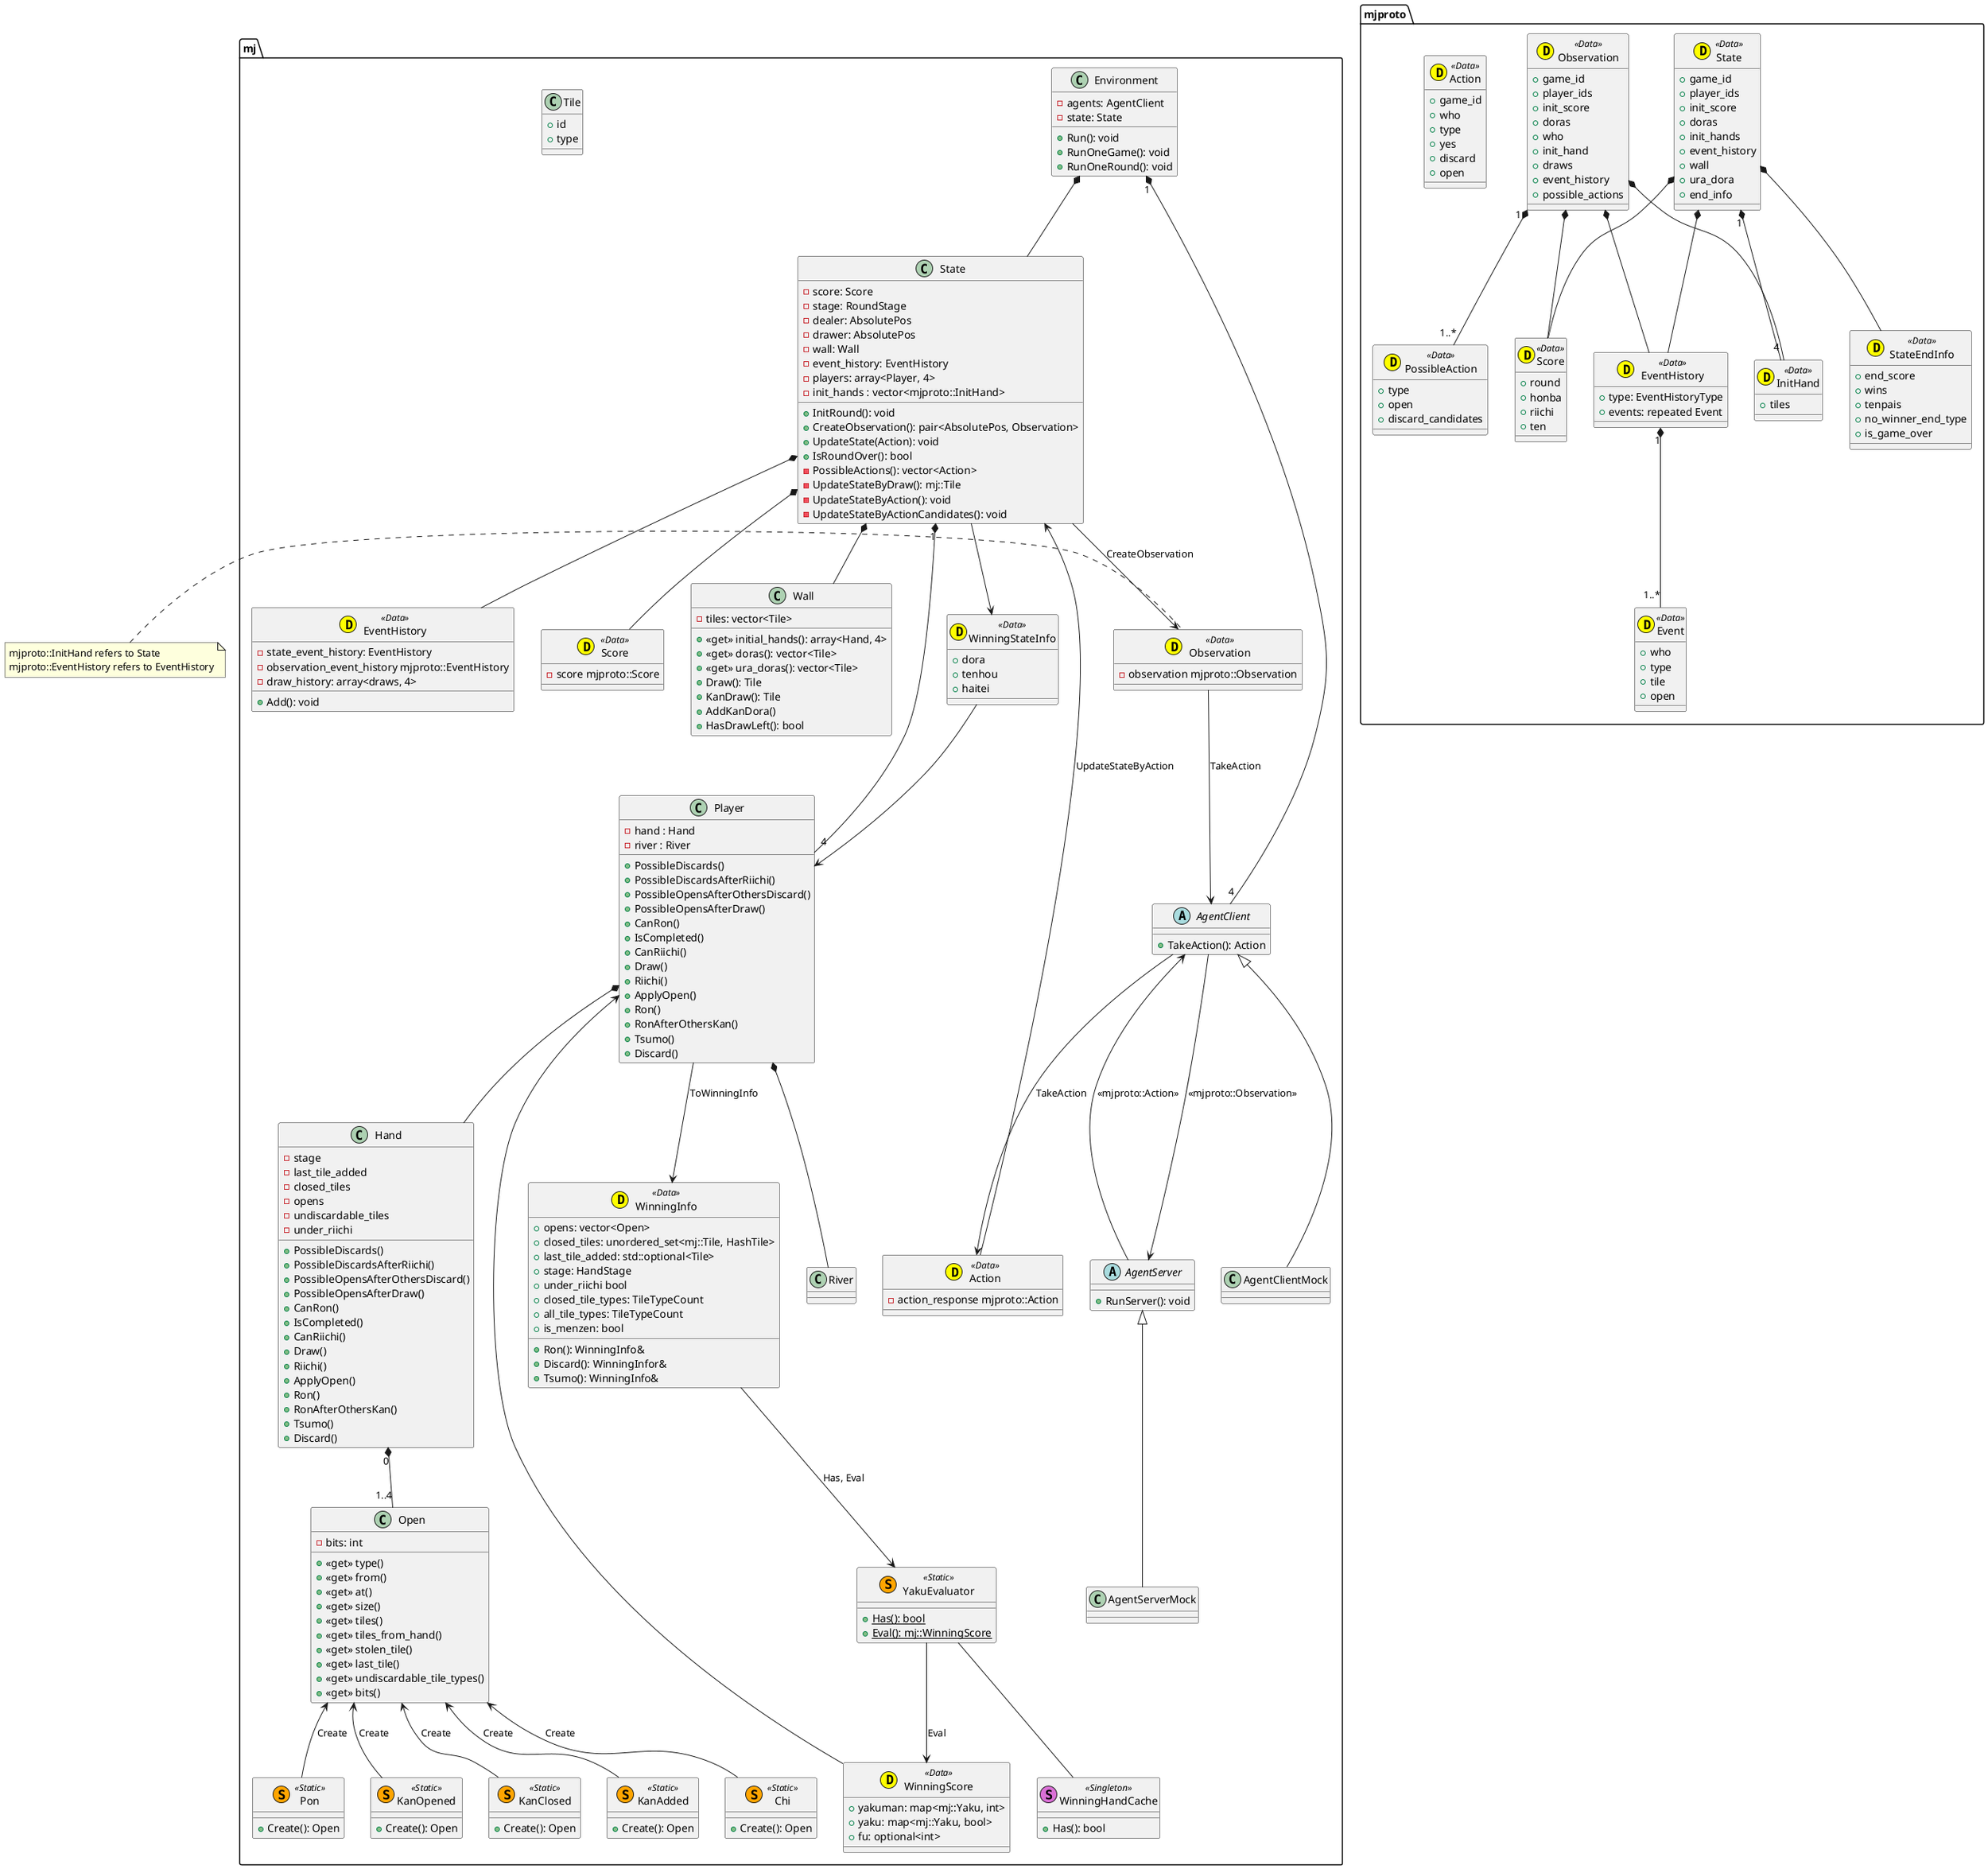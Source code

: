 @startuml

set namespaceSeparator ::

class mjproto::Score <<(D,yellow) Data>> {
  + round
  + honba 
  + riichi 
  + ten 
}

class mjproto::Event <<(D,yellow) Data>> {
  + who
  + type 
  + tile
  + open
}

class mjproto::EventHistory <<(D,yellow) Data>> {
  + type: EventHistoryType
  + events: repeated Event
}

class mjproto::InitHand <<(D,yellow) Data>> {
  + tiles
}

class mjproto::PossibleAction <<(D,yellow) Data>> {
  + type
  + open 
  + discard_candidates
}

class mjproto::State <<(D,yellow) Data>> {
  + game_id
  + player_ids
  + init_score
  + doras
  + init_hands
  + event_history
  + wall
  + ura_dora
  + end_info
} 

class mjproto::StateEndInfo <<(D,yellow) Data>> {
  + end_score
  + wins
  + tenpais 
  + no_winner_end_type
  + is_game_over
}

class mjproto::Observation <<(D,yellow) Data>> {
  + game_id
  + player_ids
  + init_score
  + doras
  + who
  + init_hand
  + draws
  + event_history
  + possible_actions
}

class mjproto::Action <<(D,yellow) Data>> { 
  + game_id 
  + who
  + type
  + yes
  + discard
  + open
}

mjproto::Observation *-- mjproto::Score
mjproto::Observation *-- mjproto::EventHistory
mjproto::Observation *-- mjproto::InitHand
mjproto::Observation "1" *-- "1..*" mjproto::PossibleAction

mjproto::State *-- mjproto::Score
mjproto::State *-- mjproto::EventHistory
mjproto::State "1" *-- "4" mjproto::InitHand
mjproto::State *-- mjproto::StateEndInfo

mjproto::EventHistory "1" *-- "1..*" mjproto::Event


class mj::Environment {
    - agents: AgentClient
    - state: State
    + Run(): void
    + RunOneGame(): void
    + RunOneRound(): void
}

class mj::YakuEvaluator <<(S,orange) Static>> {
    + {static} Has(): bool
    + {static} Eval(): mj::WinningScore
}

class mj::WinningHandCache <<(S,orchid) Singleton>> {
    + Has(): bool
}

class mj::WinningStateInfo <<(D,yellow) Data>> {
  + dora
  + tenhou
  + haitei
}

class mj::WinningScore <<(D,yellow) Data>> {
    + yakuman: map<mj::Yaku, int>
    + yaku: map<mj::Yaku, bool>
    + fu: optional<int>
}

class mj::WinningInfo <<(D,yellow) Data>> {
    + opens: vector<Open>
    + closed_tiles: unordered_set<mj::Tile, HashTile> 
    + last_tile_added: std::optional<Tile> 
    + stage: HandStage 
    + under_riichi bool 
    + closed_tile_types: TileTypeCount 
    + all_tile_types: TileTypeCount 
    + is_menzen: bool
    + Ron(): WinningInfo&
    + Discard(): WinningInfor&
    + Tsumo(): WinningInfo&
}

class mj::State {
    - score: Score
    - stage: RoundStage
    - dealer: AbsolutePos
    - drawer: AbsolutePos
    - wall: Wall
    - event_history: EventHistory
    - players: array<Player, 4>
    - init_hands : vector<mjproto::InitHand>
    + InitRound(): void
    + CreateObservation(): pair<AbsolutePos, Observation>
    + UpdateState(Action): void
    + IsRoundOver(): bool
    - PossibleActions(): vector<Action>
    - UpdateStateByDraw(): mj::Tile
    - UpdateStateByAction(): void
    - UpdateStateByActionCandidates(): void
}

class mj::Player {
    - hand : Hand
    - river : River
    + PossibleDiscards()
    + PossibleDiscardsAfterRiichi()
    + PossibleOpensAfterOthersDiscard()
    + PossibleOpensAfterDraw()
    + CanRon()
    + IsCompleted()
    + CanRiichi()
    + Draw()
    + Riichi()
    + ApplyOpen()
    + Ron()
    + RonAfterOthersKan()
    + Tsumo()
    + Discard()
}

class mj::Observation <<(D,yellow) Data>> {
    - observation mjproto::Observation
}
note left
mjproto::InitHand refers to State
mjproto::EventHistory refers to EventHistory
end note

class mj::EventHistory <<(D,yellow) Data>> {
    - state_event_history: EventHistory
    - observation_event_history mjproto::EventHistory
    - draw_history: array<draws, 4>
    + Add(): void
}

abstract class mj::AgentClient {
    + TakeAction(): Action
}

class mj::AgentClientMock {

}


abstract class mj::AgentServer {
    + RunServer(): void
}

class mj::AgentServerMock{

}

class mj::Score <<(D,yellow) Data>> {
    - score mjproto::Score
}

class mj::Wall {
    - tiles: vector<Tile>
    + <<get>> initial_hands(): array<Hand, 4>
    + <<get>> doras(): vector<Tile>
    + <<get>> ura_doras(): vector<Tile>
    + Draw(): Tile
    + KanDraw(): Tile
    + AddKanDora()
    + HasDrawLeft(): bool
}

class mj::River {

} 

class mj::Action <<(D,yellow) Data>> {
    - action_response mjproto::Action
}

class mj::Hand {
    - stage
    - last_tile_added
    - closed_tiles
    - opens
    - undiscardable_tiles
    - under_riichi
    + PossibleDiscards()
    + PossibleDiscardsAfterRiichi()
    + PossibleOpensAfterOthersDiscard()
    + PossibleOpensAfterDraw()
    + CanRon()
    + IsCompleted()
    + CanRiichi()
    + Draw()
    + Riichi()
    + ApplyOpen()
    + Ron()
    + RonAfterOthersKan()
    + Tsumo()
    + Discard()

}

class mj::Open {
    - bits: int
    + <<get>> type()
    + <<get>> from()
    + <<get>> at()
    + <<get>> size()
    + <<get>> tiles()
    + <<get>> tiles_from_hand()
    + <<get>> stolen_tile()
    + <<get>> last_tile()
    + <<get>> undiscardable_tile_types()
    + <<get>> bits()
}

class mj::Chi <<(S,orange) Static>> {
    + Create(): Open
}

class mj::Pon <<(S,orange) Static>> {
    + Create(): Open
}

class mj::KanOpened <<(S,orange) Static>> {
    + Create(): Open
}

class mj::KanClosed <<(S,orange) Static>> {
    + Create(): Open
}

class mj::KanAdded <<(S,orange) Static>> {
    + Create(): Open
}

class mj::Tile {
    + id
    + type
}


mj::Environment "1" *-- "4" mj::AgentClient
mj::Environment *-- mj::State 

mj::State <-- mj::Action : UpdateStateByAction
mj::State *-- mj::Score 
mj::State *-- mj::Wall
mj::State *-- mj::EventHistory
mj::State "1" *-- "4" mj::Player
mj::State --> mj::Observation : CreateObservation
mj::State --> mj::WinningStateInfo

mj::WinningStateInfo --> mj::Player

mj::Observation --> mj::AgentClient : TakeAction

mj::Player *-- mj::Hand
mj::Player *-- mj::River 
mj::Player --> mj::WinningInfo : ToWinningInfo

mj::Hand "0" *-- "1..4" mj::Open

mj::Open <-- mj::Chi : Create
mj::Open <-- mj::Pon : Create
mj::Open <-- mj::KanClosed : Create
mj::Open <-- mj::KanOpened : Create
mj::Open <-- mj::KanAdded : Create

mj::WinningInfo --> mj::YakuEvaluator : Has, Eval

mj::YakuEvaluator -- mj::WinningHandCache
mj::YakuEvaluator --> mj::WinningScore : Eval

mj::WinningScore --> mj::Player

mj::AgentClient --> mj::AgentServer : <<mjproto::Observation>>
mj::AgentClient --> mj::Action : TakeAction
mj::AgentClient <|-- mj::AgentClientMock

mj::AgentServer --> mj::AgentClient : <<mjproto::Action>>
mj::AgentServer <|-- mj::AgentServerMock


@enduml
